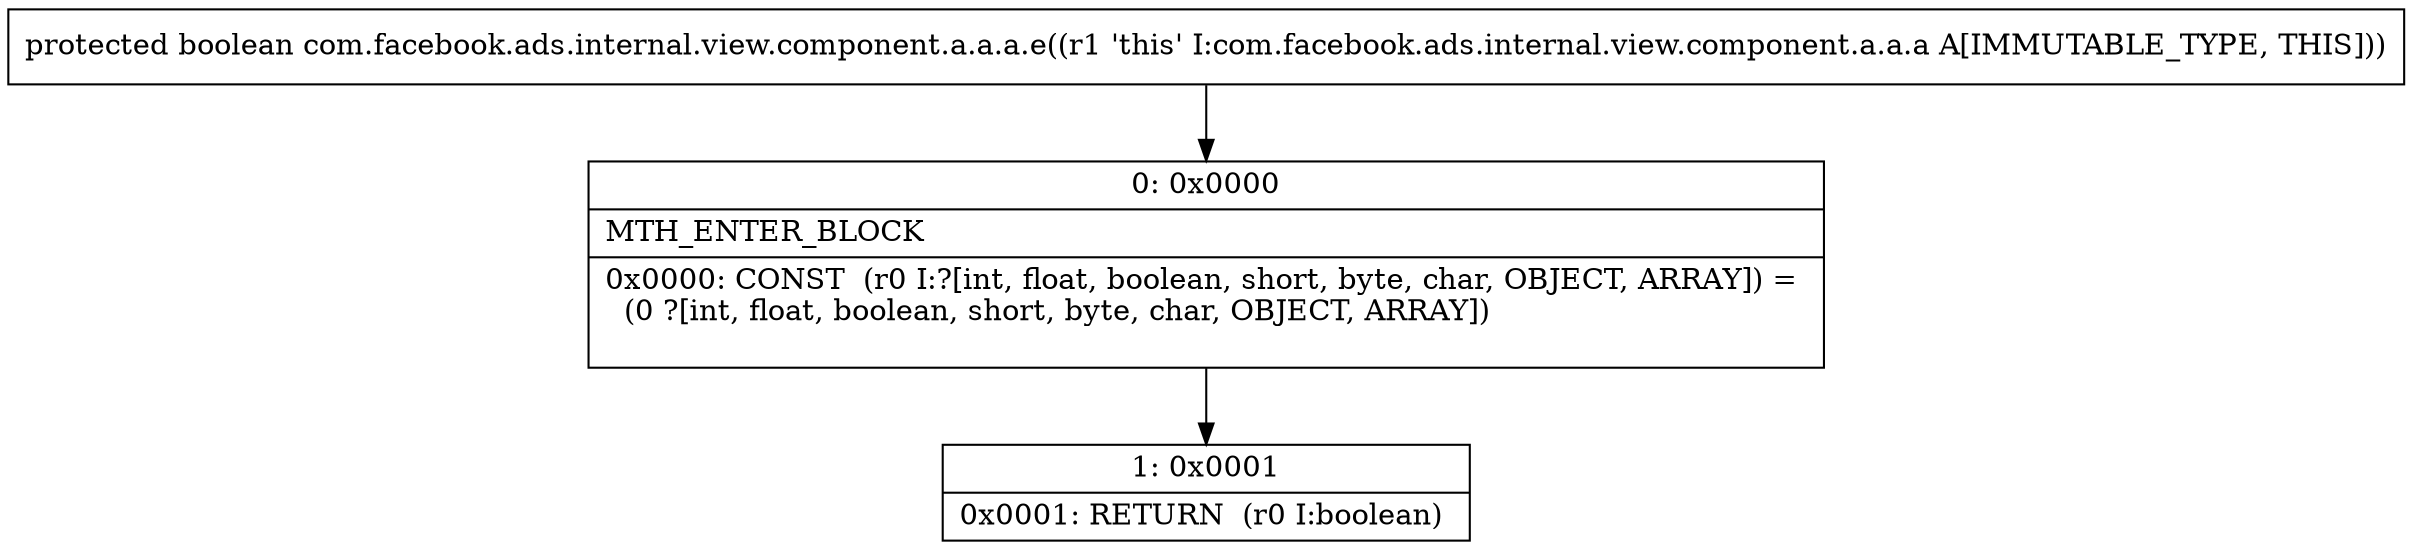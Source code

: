 digraph "CFG forcom.facebook.ads.internal.view.component.a.a.a.e()Z" {
Node_0 [shape=record,label="{0\:\ 0x0000|MTH_ENTER_BLOCK\l|0x0000: CONST  (r0 I:?[int, float, boolean, short, byte, char, OBJECT, ARRAY]) = \l  (0 ?[int, float, boolean, short, byte, char, OBJECT, ARRAY])\l \l}"];
Node_1 [shape=record,label="{1\:\ 0x0001|0x0001: RETURN  (r0 I:boolean) \l}"];
MethodNode[shape=record,label="{protected boolean com.facebook.ads.internal.view.component.a.a.a.e((r1 'this' I:com.facebook.ads.internal.view.component.a.a.a A[IMMUTABLE_TYPE, THIS])) }"];
MethodNode -> Node_0;
Node_0 -> Node_1;
}

